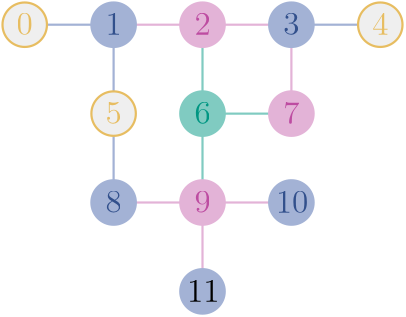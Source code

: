 <?xml version="1.0"?>
<!DOCTYPE ipe SYSTEM "ipe.dtd">
<ipe version="70005" creator="Ipe 7.1.4">
<info created="D:20150515180247" modified="D:20150519214940"/>
<ipestyle name="basic">
<symbol name="arrow/arc(spx)">
<path stroke="sym-stroke" fill="sym-stroke" pen="sym-pen">
0 0 m
-1 0.333 l
-1 -0.333 l
h
</path>
</symbol>
<symbol name="arrow/farc(spx)">
<path stroke="sym-stroke" fill="white" pen="sym-pen">
0 0 m
-1 0.333 l
-1 -0.333 l
h
</path>
</symbol>
<symbol name="mark/circle(sx)" transformations="translations">
<path fill="sym-stroke">
0.6 0 0 0.6 0 0 e
0.4 0 0 0.4 0 0 e
</path>
</symbol>
<symbol name="mark/disk(sx)" transformations="translations">
<path fill="sym-stroke">
0.6 0 0 0.6 0 0 e
</path>
</symbol>
<symbol name="mark/fdisk(sfx)" transformations="translations">
<group>
<path fill="sym-fill">
0.5 0 0 0.5 0 0 e
</path>
<path fill="sym-stroke" fillrule="eofill">
0.6 0 0 0.6 0 0 e
0.4 0 0 0.4 0 0 e
</path>
</group>
</symbol>
<symbol name="mark/box(sx)" transformations="translations">
<path fill="sym-stroke" fillrule="eofill">
-0.6 -0.6 m
0.6 -0.6 l
0.6 0.6 l
-0.6 0.6 l
h
-0.4 -0.4 m
0.4 -0.4 l
0.4 0.4 l
-0.4 0.4 l
h
</path>
</symbol>
<symbol name="mark/square(sx)" transformations="translations">
<path fill="sym-stroke">
-0.6 -0.6 m
0.6 -0.6 l
0.6 0.6 l
-0.6 0.6 l
h
</path>
</symbol>
<symbol name="mark/fsquare(sfx)" transformations="translations">
<group>
<path fill="sym-fill">
-0.5 -0.5 m
0.5 -0.5 l
0.5 0.5 l
-0.5 0.5 l
h
</path>
<path fill="sym-stroke" fillrule="eofill">
-0.6 -0.6 m
0.6 -0.6 l
0.6 0.6 l
-0.6 0.6 l
h
-0.4 -0.4 m
0.4 -0.4 l
0.4 0.4 l
-0.4 0.4 l
h
</path>
</group>
</symbol>
<symbol name="mark/cross(sx)" transformations="translations">
<group>
<path fill="sym-stroke">
-0.43 -0.57 m
0.57 0.43 l
0.43 0.57 l
-0.57 -0.43 l
h
</path>
<path fill="sym-stroke">
-0.43 0.57 m
0.57 -0.43 l
0.43 -0.57 l
-0.57 0.43 l
h
</path>
</group>
</symbol>
<symbol name="arrow/fnormal(spx)">
<path stroke="sym-stroke" fill="white" pen="sym-pen">
0 0 m
-1 0.333 l
-1 -0.333 l
h
</path>
</symbol>
<symbol name="arrow/pointed(spx)">
<path stroke="sym-stroke" fill="sym-stroke" pen="sym-pen">
0 0 m
-1 0.333 l
-0.8 0 l
-1 -0.333 l
h
</path>
</symbol>
<symbol name="arrow/fpointed(spx)">
<path stroke="sym-stroke" fill="white" pen="sym-pen">
0 0 m
-1 0.333 l
-0.8 0 l
-1 -0.333 l
h
</path>
</symbol>
<symbol name="arrow/linear(spx)">
<path stroke="sym-stroke" pen="sym-pen">
-1 0.333 m
0 0 l
-1 -0.333 l
</path>
</symbol>
<symbol name="arrow/fdouble(spx)">
<path stroke="sym-stroke" fill="white" pen="sym-pen">
0 0 m
-1 0.333 l
-1 -0.333 l
h
-1 0 m
-2 0.333 l
-2 -0.333 l
h
</path>
</symbol>
<symbol name="arrow/double(spx)">
<path stroke="sym-stroke" fill="sym-stroke" pen="sym-pen">
0 0 m
-1 0.333 l
-1 -0.333 l
h
-1 0 m
-2 0.333 l
-2 -0.333 l
h
</path>
</symbol>
<pen name="heavier" value="0.8"/>
<pen name="fat" value="1.2"/>
<pen name="ultrafat" value="2"/>
<symbolsize name="large" value="5"/>
<symbolsize name="small" value="2"/>
<symbolsize name="tiny" value="1.1"/>
<arrowsize name="large" value="10"/>
<arrowsize name="small" value="5"/>
<arrowsize name="tiny" value="3"/>
<color name="red" value="1 0 0"/>
<color name="green" value="0 1 0"/>
<color name="blue" value="0 0 1"/>
<color name="yellow" value="1 1 0"/>
<color name="orange" value="1 0.647 0"/>
<color name="gold" value="1 0.843 0"/>
<color name="purple" value="0.627 0.125 0.941"/>
<color name="gray" value="0.745"/>
<color name="brown" value="0.647 0.165 0.165"/>
<color name="navy" value="0 0 0.502"/>
<color name="pink" value="1 0.753 0.796"/>
<color name="seagreen" value="0.18 0.545 0.341"/>
<color name="turquoise" value="0.251 0.878 0.816"/>
<color name="violet" value="0.933 0.51 0.933"/>
<color name="darkblue" value="0 0 0.545"/>
<color name="darkcyan" value="0 0.545 0.545"/>
<color name="darkgray" value="0.663"/>
<color name="darkgreen" value="0 0.392 0"/>
<color name="darkmagenta" value="0.545 0 0.545"/>
<color name="darkorange" value="1 0.549 0"/>
<color name="darkred" value="0.545 0 0"/>
<color name="lightblue" value="0.678 0.847 0.902"/>
<color name="lightcyan" value="0.878 1 1"/>
<color name="lightgray" value="0.827"/>
<color name="lightgreen" value="0.565 0.933 0.565"/>
<color name="lightyellow" value="1 1 0.878"/>
<dashstyle name="dashed" value="[4] 0"/>
<dashstyle name="dotted" value="[1 3] 0"/>
<dashstyle name="dash dotted" value="[4 2 1 2] 0"/>
<dashstyle name="dash dot dotted" value="[4 2 1 2 1 2] 0"/>
<textsize name="large" value="\large"/>
<textsize name="Large" value="\Large"/>
<textsize name="LARGE" value="\LARGE"/>
<textsize name="huge" value="\huge"/>
<textsize name="Huge" value="\Huge"/>
<textsize name="small" value="\small"/>
<textsize name="footnote" value="\footnotesize"/>
<textsize name="tiny" value="\tiny"/>
<textstyle name="center" begin="\begin{center}" end="\end{center}"/>
<textstyle name="itemize" begin="\begin{itemize}" end="\end{itemize}"/>
<textstyle name="item" begin="\begin{itemize}\item{}" end="\end{itemize}"/>
<gridsize name="4 pts" value="4"/>
<gridsize name="8 pts (~3 mm)" value="8"/>
<gridsize name="16 pts (~6 mm)" value="16"/>
<gridsize name="32 pts (~12 mm)" value="32"/>
<gridsize name="10 pts (~3.5 mm)" value="10"/>
<gridsize name="20 pts (~7 mm)" value="20"/>
<gridsize name="14 pts (~5 mm)" value="14"/>
<gridsize name="28 pts (~10 mm)" value="28"/>
<gridsize name="56 pts (~20 mm)" value="56"/>
<anglesize name="90 deg" value="90"/>
<anglesize name="60 deg" value="60"/>
<anglesize name="45 deg" value="45"/>
<anglesize name="30 deg" value="30"/>
<anglesize name="22.5 deg" value="22.5"/>
<tiling name="falling" angle="-60" step="4" width="1"/>
<tiling name="rising" angle="30" step="4" width="1"/>
</ipestyle>
<ipestyle name="kitcolors">
<color name="KITwhite" value="1"/>
<color name="KITblack" value="0"/>
<color name="KITblack70" value="0.3"/>
<color name="KITblack50" value="0.5"/>
<color name="KITblack30" value="0.7"/>
<color name="KITblack15" value="0.85"/>
<color name="KITgreen" value="0 0.588 0.509"/>
<color name="KITgreen70" value="0.3 0.711 0.656"/>
<color name="KITgreen50" value="0.5 0.794 0.754"/>
<color name="KITgreen30" value="0.7 0.876 0.852"/>
<color name="KITgreen15" value="0.85 0.938 0.926"/>
<color name="KITblue" value="0.274 0.392 0.666"/>
<color name="KITblue70" value="0.492 0.574 0.766"/>
<color name="KITblue50" value="0.637 0.696 0.833"/>
<color name="KITblue30" value="0.782 0.817 0.9"/>
<color name="KITblue15" value="0.891 0.908 0.95"/>
<color name="KITred" value="0.627 0.117 0.156"/>
<color name="KITred70" value="0.739 0.382 0.409"/>
<color name="KITred50" value="0.813 0.558 0.578"/>
<color name="KITred30" value="0.888 0.735 0.747"/>
<color name="KITred15" value="0.944 0.867 0.873"/>
<color name="KITpalegreen" value="0.509 0.745 0.235"/>
<color name="KITpalegreen70" value="0.656 0.821 0.464"/>
<color name="KITpalegreen50" value="0.754 0.872 0.617"/>
<color name="KITpalegreen30" value="0.852 0.923 0.77"/>
<color name="KITpalegreen15" value="0.926 0.961 0.885"/>
<color name="KITyellow" value="0.98 0.901 0.078"/>
<color name="KITyellow70" value="0.986 0.931 0.354"/>
<color name="KITyellow50" value="0.99 0.95 0.539"/>
<color name="KITyellow30" value="0.994 0.97 0.723"/>
<color name="KITyellow15" value="0.997 0.985 0.861"/>
<color name="KITorange" value="0.862 0.627 0.117"/>
<color name="KITorange70" value="0.903 0.739 0.382"/>
<color name="KITorange50" value="0.931 0.813 0.558"/>
<color name="KITorange30" value="0.958 0.888 0.735"/>
<color name="KITorange15" value="0.979 0.944 0.867"/>
<color name="KITbrown" value="0.627 0.509 0.196"/>
<color name="KITbrown70" value="0.739 0.656 0.437"/>
<color name="KITbrown50" value="0.813 0.754 0.598"/>
<color name="KITbrown30" value="0.888 0.852 0.758"/>
<color name="KITbrown15" value="0.944 0.926 0.879"/>
<color name="KITlilac" value="0.627 0 0.47"/>
<color name="KITlilac70" value="0.739 0.3 0.629"/>
<color name="KITlilac50" value="0.813 0.5 0.735"/>
<color name="KITlilac30" value="0.888 0.7 0.841"/>
<color name="KITlilac15" value="0.944 0.85 0.92"/>
<color name="KITcyanblue" value="0.313 0.666 0.901"/>
<color name="KITcyanblue70" value="0.519 0.766 0.931"/>
<color name="KITcyanblue50" value="0.656 0.833 0.95"/>
<color name="KITcyanblue30" value="0.794 0.9 0.97"/>
<color name="KITcyanblue15" value="0.897 0.95 0.985"/>
<color name="KITseablue" value="0.196 0.313 0.549"/>
<color name="KITseablue70" value="0.437 0.519 0.684"/>
<color name="KITseablue50" value="0.598 0.656 0.774"/>
<color name="KITseablue30" value="0.758 0.794 0.864"/>
<color name="KITseablue15" value="0.879 0.897 0.932"/>
<color name="KITbrightred" value="1 0.176 0.353"/>
<color name="KITbrightblue" value="0 0.31 0.941"/>
<color name="KITbrightgreen" value="0 0.824 0.706"/>
</ipestyle>
<page>
<layer name="alpha"/>
<layer name="beta"/>
<layer name="gamma"/>
<view layers="alpha beta gamma" active="alpha"/>
<path layer="beta" stroke="KITblue50" fill="KITblack15" pen="heavier">
32 824 m
48 824 l
</path>
<path stroke="KITlilac30" fill="KITlilac30" pen="heavier">
64 824 m
80 824 l
</path>
<path stroke="KITlilac30" fill="KITlilac30" pen="heavier">
96 824 m
112 824 l
</path>
<path stroke="KITlilac30" fill="KITlilac50" pen="heavier">
120 816 m
120 800 l
</path>
<path stroke="KITgreen50" fill="KITblack15" pen="heavier">
88 816 m
88 800 l
</path>
<path stroke="KITblue50" fill="KITblack15" pen="heavier">
56 816 m
56 800 l
</path>
<path stroke="KITgreen50" fill="KITblack15" pen="heavier">
96 792 m
112 792 l
</path>
<path stroke="KITblue50" fill="KITblack15" pen="heavier">
56 784 m
56 768 l
</path>
<path stroke="KITgreen50" fill="KITblack15" pen="heavier">
88 784 m
88 768 l
</path>
<path stroke="KITblue50" fill="KITblack15" pen="heavier">
128 824 m
144 824 l
</path>
<path stroke="KITlilac30" fill="KITlilac30" pen="heavier">
88 752 m
88 736 l
</path>
<path stroke="KITlilac30" fill="KITlilac30" pen="heavier">
96 760 m
112 760 l
</path>
<path stroke="KITlilac30" fill="KITlilac30" pen="heavier">
64 760 m
80 760 l
</path>
<group layer="alpha">
<path stroke="KITlilac30" fill="KITlilac30" pen="heavier">
8 0 0 8 120 792 e
</path>
</group>
<path stroke="KITorange70" fill="0.937" pen="heavier">
8 0 0 8 24 824 e
</path>
<path stroke="KITblue50" fill="KITblue50" pen="heavier">
8 0 0 8 56 824 e
</path>
<path stroke="KITlilac30" fill="KITlilac30" pen="heavier">
8 0 0 8 88 824 e
</path>
<path stroke="KITblue50" fill="KITblue50" pen="heavier">
8 0 0 8 120 824 e
</path>
<path stroke="KITorange70" fill="0.937" pen="heavier">
8 0 0 8 152 824 e
</path>
<path stroke="KITorange70" fill="0.937" pen="heavier">
8 0 0 8 56 792 e
</path>
<path stroke="KITblue50" fill="KITblue50" pen="heavier">
8 0 0 8 120 760 e
</path>
<path stroke="KITlilac30" fill="KITlilac30" pen="heavier">
8 0 0 8 88 760 e
</path>
<path stroke="KITblue50" fill="KITblue50" pen="heavier">
8 0 0 8 56 760 e
</path>
<path stroke="KITblue50" fill="KITblue50" pen="heavier">
8 0 0 8 88 728 e
</path>
<path stroke="KITgreen50" fill="KITgreen50" pen="heavier">
8 0 0 8 88 792 e
</path>
<text layer="gamma" matrix="1 0 0 1 -2.92174 -3.61108" transformations="translations" pos="24 824" stroke="KITorange70" type="label" width="5.853" height="7.704" depth="0" valign="baseline" size="large">0</text>
<text matrix="1 0 0 1 -2.92174 -3.61108" transformations="translations" pos="56 824" stroke="KITseablue" type="label" width="5.853" height="7.704" depth="0" valign="baseline" size="large">1</text>
<text matrix="1 0 0 1 -2.92174 -3.61108" transformations="translations" pos="88 824" stroke="KITlilac70" type="label" width="5.853" height="7.704" depth="0" valign="baseline" size="large">2</text>
<text matrix="1 0 0 1 -2.92174 -3.61108" transformations="translations" pos="120 824" stroke="KITseablue" type="label" width="5.853" height="7.704" depth="0" valign="baseline" size="large">3</text>
<text matrix="1 0 0 1 -2.92174 -3.61108" transformations="translations" pos="152 824" stroke="KITorange70" type="label" width="5.853" height="7.704" depth="0" valign="baseline" size="large">4</text>
<text matrix="1 0 0 1 -2.92174 -3.61108" transformations="translations" pos="56 792" stroke="KITorange70" type="label" width="5.853" height="7.704" depth="0" valign="baseline" size="large">5</text>
<text matrix="1 0 0 1 -2.92174 -3.61108" transformations="translations" pos="120 792" stroke="KITlilac70" type="label" width="5.853" height="7.704" depth="0" valign="baseline" size="large">7</text>
<text matrix="1 0 0 1 -2.92174 -3.61108" transformations="translations" pos="56 760" stroke="KITseablue" type="label" width="5.853" height="7.704" depth="0" valign="baseline" size="large">8</text>
<text matrix="1 0 0 1 -2.92174 -3.61108" transformations="translations" pos="88 760" stroke="KITlilac70" type="label" width="5.853" height="7.704" depth="0" valign="baseline" size="large">9</text>
<text matrix="1 0 0 1 -5.61524 -3.69709" transformations="translations" pos="120 760" stroke="KITseablue" type="label" width="11.706" height="7.704" depth="0" valign="baseline" size="large">10</text>
<text matrix="1 0 0 1 -5.61524 -3.69709" transformations="translations" pos="88 728" stroke="KITblack" type="label" width="11.706" height="7.704" depth="0" valign="baseline" size="large">11</text>
<text matrix="1 0 0 1 -2.92174 -3.61108" transformations="translations" pos="88 792" stroke="KITgreen" type="label" width="5.853" height="7.704" depth="0" valign="baseline" size="large">6</text>
</page>
</ipe>
